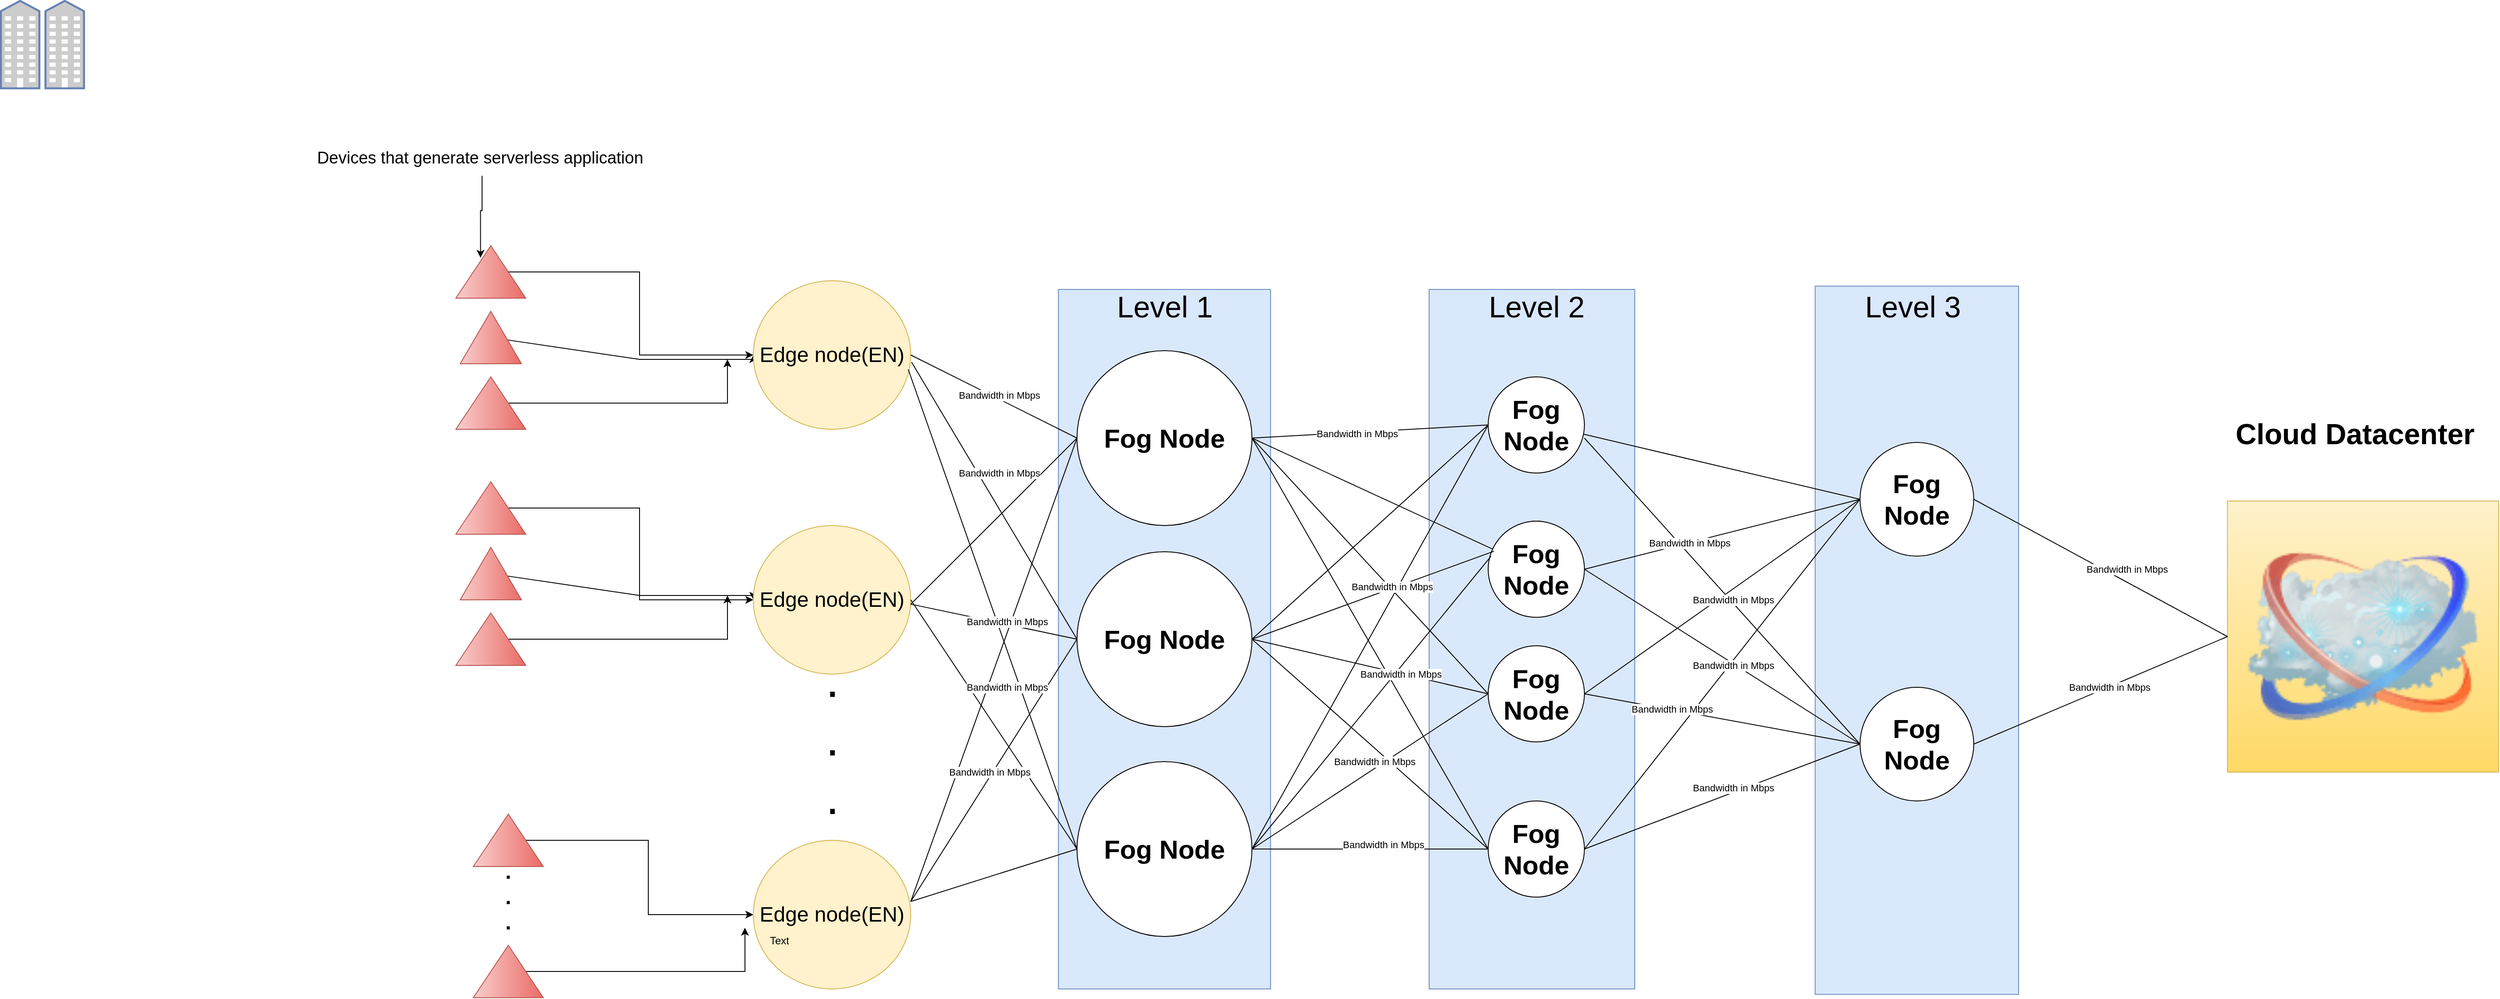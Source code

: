<mxfile version="26.0.6">
  <diagram name="Page-1" id="55a83fd1-7818-8e21-69c5-c3457e3827bb">
    <mxGraphModel dx="1975" dy="1334" grid="1" gridSize="10" guides="1" tooltips="1" connect="1" arrows="1" fold="1" page="1" pageScale="1" pageWidth="1100" pageHeight="850" background="none" math="0" shadow="0">
      <root>
        <mxCell id="0" />
        <mxCell id="1" parent="0" />
        <mxCell id="gfVH6GyXzhJhxpXVjkYv-19" style="edgeStyle=orthogonalEdgeStyle;rounded=0;orthogonalLoop=1;jettySize=auto;html=1;entryX=0;entryY=0.5;entryDx=0;entryDy=0;" parent="1" source="gfVH6GyXzhJhxpXVjkYv-20" target="gfVH6GyXzhJhxpXVjkYv-25" edge="1">
          <mxGeometry relative="1" as="geometry" />
        </mxCell>
        <mxCell id="gfVH6GyXzhJhxpXVjkYv-20" value="" style="triangle;whiteSpace=wrap;html=1;rotation=-90;fillColor=#f8cecc;gradientColor=#ea6b66;strokeColor=#b85450;" parent="1" vertex="1">
          <mxGeometry x="20" y="60" width="60" height="80" as="geometry" />
        </mxCell>
        <mxCell id="gfVH6GyXzhJhxpXVjkYv-21" style="edgeStyle=orthogonalEdgeStyle;rounded=0;orthogonalLoop=1;jettySize=auto;html=1;" parent="1" edge="1">
          <mxGeometry relative="1" as="geometry">
            <mxPoint x="320.47" y="200" as="targetPoint" />
            <mxPoint x="70.473" y="250.005" as="sourcePoint" />
            <Array as="points">
              <mxPoint x="321" y="250" />
            </Array>
          </mxGeometry>
        </mxCell>
        <mxCell id="gfVH6GyXzhJhxpXVjkYv-22" value="" style="triangle;whiteSpace=wrap;html=1;rotation=-90;fillColor=#f8cecc;gradientColor=#ea6b66;strokeColor=#b85450;" parent="1" vertex="1">
          <mxGeometry x="20" y="210" width="60" height="80" as="geometry" />
        </mxCell>
        <mxCell id="gfVH6GyXzhJhxpXVjkYv-23" style="edgeStyle=orthogonalEdgeStyle;rounded=0;orthogonalLoop=1;jettySize=auto;html=1;entryX=0;entryY=0.5;entryDx=0;entryDy=0;" parent="1" source="gfVH6GyXzhJhxpXVjkYv-24" target="gfVH6GyXzhJhxpXVjkYv-25" edge="1">
          <mxGeometry relative="1" as="geometry">
            <Array as="points">
              <mxPoint x="220" y="200" />
              <mxPoint x="321" y="200" />
            </Array>
          </mxGeometry>
        </mxCell>
        <mxCell id="gfVH6GyXzhJhxpXVjkYv-24" value="" style="triangle;whiteSpace=wrap;html=1;rotation=-90;fillColor=#f8cecc;gradientColor=#ea6b66;strokeColor=#b85450;" parent="1" vertex="1">
          <mxGeometry x="20" y="140" width="60" height="70" as="geometry" />
        </mxCell>
        <mxCell id="gfVH6GyXzhJhxpXVjkYv-25" value="&lt;font style=&quot;font-size: 24px;&quot;&gt;Edge node(EN)&lt;/font&gt;" style="ellipse;whiteSpace=wrap;html=1;fillColor=#fff2cc;strokeColor=#d6b656;" parent="1" vertex="1">
          <mxGeometry x="350" y="110" width="180" height="170" as="geometry" />
        </mxCell>
        <mxCell id="gfVH6GyXzhJhxpXVjkYv-26" style="edgeStyle=orthogonalEdgeStyle;rounded=0;orthogonalLoop=1;jettySize=auto;html=1;entryX=0;entryY=0.5;entryDx=0;entryDy=0;" parent="1" source="gfVH6GyXzhJhxpXVjkYv-27" target="gfVH6GyXzhJhxpXVjkYv-32" edge="1">
          <mxGeometry relative="1" as="geometry" />
        </mxCell>
        <mxCell id="gfVH6GyXzhJhxpXVjkYv-27" value="" style="triangle;whiteSpace=wrap;html=1;rotation=-90;fillColor=#f8cecc;gradientColor=#ea6b66;strokeColor=#b85450;" parent="1" vertex="1">
          <mxGeometry x="20" y="330" width="60" height="80" as="geometry" />
        </mxCell>
        <mxCell id="gfVH6GyXzhJhxpXVjkYv-28" style="edgeStyle=orthogonalEdgeStyle;rounded=0;orthogonalLoop=1;jettySize=auto;html=1;" parent="1" edge="1">
          <mxGeometry relative="1" as="geometry">
            <mxPoint x="320.47" y="470" as="targetPoint" />
            <mxPoint x="70.473" y="520.005" as="sourcePoint" />
            <Array as="points">
              <mxPoint x="321" y="520" />
            </Array>
          </mxGeometry>
        </mxCell>
        <mxCell id="gfVH6GyXzhJhxpXVjkYv-29" value="" style="triangle;whiteSpace=wrap;html=1;rotation=-90;fillColor=#f8cecc;gradientColor=#ea6b66;strokeColor=#b85450;" parent="1" vertex="1">
          <mxGeometry x="20" y="480" width="60" height="80" as="geometry" />
        </mxCell>
        <mxCell id="gfVH6GyXzhJhxpXVjkYv-30" style="edgeStyle=orthogonalEdgeStyle;rounded=0;orthogonalLoop=1;jettySize=auto;html=1;entryX=0;entryY=0.5;entryDx=0;entryDy=0;" parent="1" source="gfVH6GyXzhJhxpXVjkYv-31" target="gfVH6GyXzhJhxpXVjkYv-32" edge="1">
          <mxGeometry relative="1" as="geometry">
            <Array as="points">
              <mxPoint x="220" y="470" />
              <mxPoint x="321" y="470" />
            </Array>
          </mxGeometry>
        </mxCell>
        <mxCell id="gfVH6GyXzhJhxpXVjkYv-31" value="" style="triangle;whiteSpace=wrap;html=1;rotation=-90;fillColor=#f8cecc;gradientColor=#ea6b66;strokeColor=#b85450;" parent="1" vertex="1">
          <mxGeometry x="20" y="410" width="60" height="70" as="geometry" />
        </mxCell>
        <mxCell id="gfVH6GyXzhJhxpXVjkYv-32" value="&lt;font style=&quot;font-size: 24px;&quot;&gt;Edge node(EN)&lt;/font&gt;" style="ellipse;whiteSpace=wrap;html=1;fillColor=#fff2cc;strokeColor=#d6b656;" parent="1" vertex="1">
          <mxGeometry x="350" y="390" width="180" height="170" as="geometry" />
        </mxCell>
        <mxCell id="gfVH6GyXzhJhxpXVjkYv-33" style="edgeStyle=orthogonalEdgeStyle;rounded=0;orthogonalLoop=1;jettySize=auto;html=1;entryX=0;entryY=0.5;entryDx=0;entryDy=0;" parent="1" source="gfVH6GyXzhJhxpXVjkYv-34" target="gfVH6GyXzhJhxpXVjkYv-39" edge="1">
          <mxGeometry relative="1" as="geometry" />
        </mxCell>
        <mxCell id="gfVH6GyXzhJhxpXVjkYv-34" value="" style="triangle;whiteSpace=wrap;html=1;rotation=-90;fillColor=#f8cecc;gradientColor=#ea6b66;strokeColor=#b85450;" parent="1" vertex="1">
          <mxGeometry x="40" y="710" width="60" height="80" as="geometry" />
        </mxCell>
        <mxCell id="gfVH6GyXzhJhxpXVjkYv-35" style="edgeStyle=orthogonalEdgeStyle;rounded=0;orthogonalLoop=1;jettySize=auto;html=1;" parent="1" edge="1">
          <mxGeometry relative="1" as="geometry">
            <mxPoint x="340.47" y="850" as="targetPoint" />
            <mxPoint x="90.473" y="900.005" as="sourcePoint" />
            <Array as="points">
              <mxPoint x="341" y="900" />
            </Array>
          </mxGeometry>
        </mxCell>
        <mxCell id="gfVH6GyXzhJhxpXVjkYv-36" value="" style="triangle;whiteSpace=wrap;html=1;rotation=-90;fillColor=#f8cecc;gradientColor=#ea6b66;strokeColor=#b85450;" parent="1" vertex="1">
          <mxGeometry x="40" y="860" width="60" height="80" as="geometry" />
        </mxCell>
        <mxCell id="gfVH6GyXzhJhxpXVjkYv-39" value="&lt;font style=&quot;font-size: 24px;&quot;&gt;Edge node(EN)&lt;/font&gt;" style="ellipse;whiteSpace=wrap;html=1;fillColor=#fff2cc;strokeColor=#d6b656;" parent="1" vertex="1">
          <mxGeometry x="350" y="750" width="180" height="170" as="geometry" />
        </mxCell>
        <mxCell id="gfVH6GyXzhJhxpXVjkYv-41" value="" style="rounded=0;whiteSpace=wrap;html=1;rotation=90;fillColor=#dae8fc;strokeColor=#6c8ebf;" parent="1" vertex="1">
          <mxGeometry x="420" y="398.75" width="800" height="242.5" as="geometry" />
        </mxCell>
        <mxCell id="gfVH6GyXzhJhxpXVjkYv-42" value="" style="rounded=0;whiteSpace=wrap;html=1;rotation=90;fillColor=#dae8fc;strokeColor=#6c8ebf;" parent="1" vertex="1">
          <mxGeometry x="1275" y="405" width="810" height="232.5" as="geometry" />
        </mxCell>
        <mxCell id="gfVH6GyXzhJhxpXVjkYv-43" value="" style="rounded=0;whiteSpace=wrap;html=1;rotation=90;fillColor=#dae8fc;strokeColor=#6c8ebf;" parent="1" vertex="1">
          <mxGeometry x="840" y="402.5" width="800" height="235" as="geometry" />
        </mxCell>
        <mxCell id="gfVH6GyXzhJhxpXVjkYv-48" value="&lt;font style=&quot;font-size: 30px;&quot;&gt;&lt;b&gt;Fog Node&lt;/b&gt;&lt;/font&gt;" style="ellipse;whiteSpace=wrap;html=1;aspect=fixed;" parent="1" vertex="1">
          <mxGeometry x="720" y="190" width="200" height="200" as="geometry" />
        </mxCell>
        <mxCell id="gfVH6GyXzhJhxpXVjkYv-49" value="&lt;b style=&quot;font-size: 30px;&quot;&gt;Fog Node&lt;/b&gt;" style="ellipse;whiteSpace=wrap;html=1;aspect=fixed;" parent="1" vertex="1">
          <mxGeometry x="720" y="420" width="200" height="200" as="geometry" />
        </mxCell>
        <mxCell id="gfVH6GyXzhJhxpXVjkYv-50" value="&lt;b style=&quot;font-size: 30px;&quot;&gt;Fog Node&lt;/b&gt;" style="ellipse;whiteSpace=wrap;html=1;aspect=fixed;" parent="1" vertex="1">
          <mxGeometry x="720" y="660" width="200" height="200" as="geometry" />
        </mxCell>
        <mxCell id="gfVH6GyXzhJhxpXVjkYv-51" value="&lt;b style=&quot;font-size: 30px;&quot;&gt;Fog Node&lt;/b&gt;" style="ellipse;whiteSpace=wrap;html=1;aspect=fixed;" parent="1" vertex="1">
          <mxGeometry x="1190" y="220" width="110" height="110" as="geometry" />
        </mxCell>
        <mxCell id="gfVH6GyXzhJhxpXVjkYv-54" value="" style="ellipse;whiteSpace=wrap;html=1;aspect=fixed;" parent="1" vertex="1">
          <mxGeometry x="1205" y="385" width="80" height="80" as="geometry" />
        </mxCell>
        <mxCell id="gfVH6GyXzhJhxpXVjkYv-55" value="" style="ellipse;whiteSpace=wrap;html=1;aspect=fixed;" parent="1" vertex="1">
          <mxGeometry x="1205" y="540" width="80" height="80" as="geometry" />
        </mxCell>
        <mxCell id="gfVH6GyXzhJhxpXVjkYv-56" value="" style="ellipse;whiteSpace=wrap;html=1;aspect=fixed;" parent="1" vertex="1">
          <mxGeometry x="1205" y="710" width="80" height="80" as="geometry" />
        </mxCell>
        <mxCell id="gfVH6GyXzhJhxpXVjkYv-57" value="&lt;b style=&quot;font-size: 30px;&quot;&gt;Fog Node&lt;/b&gt;" style="ellipse;whiteSpace=wrap;html=1;aspect=fixed;" parent="1" vertex="1">
          <mxGeometry x="1615" y="295" width="130" height="130" as="geometry" />
        </mxCell>
        <mxCell id="gfVH6GyXzhJhxpXVjkYv-58" value="&lt;b style=&quot;font-size: 30px;&quot;&gt;Fog Node&lt;/b&gt;" style="ellipse;whiteSpace=wrap;html=1;aspect=fixed;" parent="1" vertex="1">
          <mxGeometry x="1615" y="575" width="130" height="130" as="geometry" />
        </mxCell>
        <mxCell id="gfVH6GyXzhJhxpXVjkYv-59" value="" style="whiteSpace=wrap;html=1;aspect=fixed;fillColor=#fff2cc;strokeColor=#d6b656;gradientColor=#ffd966;" parent="1" vertex="1">
          <mxGeometry x="2035" y="362" width="310" height="310" as="geometry" />
        </mxCell>
        <mxCell id="gfVH6GyXzhJhxpXVjkYv-60" value="" style="image;html=1;image=img/lib/clip_art/networking/Cloud_128x128.png" parent="1" vertex="1">
          <mxGeometry x="2055" y="419.75" width="270" height="194.5" as="geometry" />
        </mxCell>
        <mxCell id="gfVH6GyXzhJhxpXVjkYv-64" value="&lt;font style=&quot;font-size: 34px;&quot;&gt;Level 1&lt;/font&gt;" style="text;html=1;align=center;verticalAlign=middle;resizable=0;points=[];autosize=1;strokeColor=none;fillColor=none;" parent="1" vertex="1">
          <mxGeometry x="755" y="115" width="130" height="50" as="geometry" />
        </mxCell>
        <mxCell id="gfVH6GyXzhJhxpXVjkYv-65" value="&lt;font style=&quot;font-size: 34px;&quot;&gt;Level 2&lt;/font&gt;" style="text;html=1;align=center;verticalAlign=middle;resizable=0;points=[];autosize=1;strokeColor=none;fillColor=none;" parent="1" vertex="1">
          <mxGeometry x="1180" y="115" width="130" height="50" as="geometry" />
        </mxCell>
        <mxCell id="gfVH6GyXzhJhxpXVjkYv-66" value="&lt;font style=&quot;font-size: 34px;&quot;&gt;Level 3&lt;/font&gt;" style="text;html=1;align=center;verticalAlign=middle;resizable=0;points=[];autosize=1;strokeColor=none;fillColor=none;" parent="1" vertex="1">
          <mxGeometry x="1610" y="115" width="130" height="50" as="geometry" />
        </mxCell>
        <mxCell id="gfVH6GyXzhJhxpXVjkYv-67" value="&lt;font style=&quot;font-size: 33px;&quot;&gt;&lt;b&gt;Cloud Datacenter&amp;nbsp;&lt;/b&gt;&lt;/font&gt;" style="text;html=1;align=center;verticalAlign=middle;resizable=0;points=[];autosize=1;strokeColor=none;fillColor=none;" parent="1" vertex="1">
          <mxGeometry x="2030" y="260" width="310" height="50" as="geometry" />
        </mxCell>
        <mxCell id="gfVH6GyXzhJhxpXVjkYv-69" value="&lt;b style=&quot;font-size: 30px;&quot;&gt;Fog Node&lt;/b&gt;" style="ellipse;whiteSpace=wrap;html=1;aspect=fixed;" parent="1" vertex="1">
          <mxGeometry x="1190" y="385" width="110" height="110" as="geometry" />
        </mxCell>
        <mxCell id="gfVH6GyXzhJhxpXVjkYv-70" value="&lt;b style=&quot;font-size: 30px;&quot;&gt;Fog Node&lt;/b&gt;" style="ellipse;whiteSpace=wrap;html=1;aspect=fixed;" parent="1" vertex="1">
          <mxGeometry x="1190" y="527.5" width="110" height="110" as="geometry" />
        </mxCell>
        <mxCell id="gfVH6GyXzhJhxpXVjkYv-71" value="&lt;b style=&quot;font-size: 30px;&quot;&gt;Fog Node&lt;/b&gt;" style="ellipse;whiteSpace=wrap;html=1;aspect=fixed;" parent="1" vertex="1">
          <mxGeometry x="1190" y="705" width="110" height="110" as="geometry" />
        </mxCell>
        <mxCell id="gfVH6GyXzhJhxpXVjkYv-72" value="" style="fontColor=#0066CC;verticalAlign=top;verticalLabelPosition=bottom;labelPosition=center;align=center;html=1;outlineConnect=0;fillColor=#CCCCCC;strokeColor=#6881B3;gradientColor=none;gradientDirection=north;strokeWidth=2;shape=mxgraph.networks.community;" parent="1" vertex="1">
          <mxGeometry x="-510" y="-210" width="95" height="100" as="geometry" />
        </mxCell>
        <mxCell id="gfVH6GyXzhJhxpXVjkYv-77" value="" style="endArrow=none;html=1;rounded=0;entryX=0;entryY=0.5;entryDx=0;entryDy=0;exitX=1;exitY=0.5;exitDx=0;exitDy=0;" parent="1" source="gfVH6GyXzhJhxpXVjkYv-25" target="gfVH6GyXzhJhxpXVjkYv-48" edge="1">
          <mxGeometry width="50" height="50" relative="1" as="geometry">
            <mxPoint x="940" y="350" as="sourcePoint" />
            <mxPoint x="990" y="300" as="targetPoint" />
            <Array as="points" />
          </mxGeometry>
        </mxCell>
        <mxCell id="_U8R7I9dlbcm_qzRQH-U-3" value="Bandwidth in Mbps" style="edgeLabel;html=1;align=center;verticalAlign=middle;resizable=0;points=[];" vertex="1" connectable="0" parent="gfVH6GyXzhJhxpXVjkYv-77">
          <mxGeometry x="-0.209" y="-1" relative="1" as="geometry">
            <mxPoint x="26" y="7" as="offset" />
          </mxGeometry>
        </mxCell>
        <mxCell id="gfVH6GyXzhJhxpXVjkYv-78" value="" style="endArrow=none;html=1;rounded=0;exitX=1.005;exitY=0.548;exitDx=0;exitDy=0;exitPerimeter=0;entryX=0;entryY=0.5;entryDx=0;entryDy=0;" parent="1" source="gfVH6GyXzhJhxpXVjkYv-25" target="gfVH6GyXzhJhxpXVjkYv-49" edge="1">
          <mxGeometry width="50" height="50" relative="1" as="geometry">
            <mxPoint x="540" y="205" as="sourcePoint" />
            <mxPoint x="688" y="437" as="targetPoint" />
            <Array as="points" />
          </mxGeometry>
        </mxCell>
        <mxCell id="gfVH6GyXzhJhxpXVjkYv-79" value="" style="endArrow=none;html=1;rounded=0;entryX=0;entryY=0.5;entryDx=0;entryDy=0;exitX=0.984;exitY=0.597;exitDx=0;exitDy=0;exitPerimeter=0;" parent="1" source="gfVH6GyXzhJhxpXVjkYv-25" target="gfVH6GyXzhJhxpXVjkYv-50" edge="1">
          <mxGeometry width="50" height="50" relative="1" as="geometry">
            <mxPoint x="550" y="215" as="sourcePoint" />
            <mxPoint x="664" y="310" as="targetPoint" />
            <Array as="points" />
          </mxGeometry>
        </mxCell>
        <mxCell id="gfVH6GyXzhJhxpXVjkYv-80" value="" style="endArrow=none;html=1;rounded=0;entryX=0;entryY=0.5;entryDx=0;entryDy=0;" parent="1" target="gfVH6GyXzhJhxpXVjkYv-48" edge="1">
          <mxGeometry width="50" height="50" relative="1" as="geometry">
            <mxPoint x="530" y="480" as="sourcePoint" />
            <mxPoint x="580" y="420" as="targetPoint" />
          </mxGeometry>
        </mxCell>
        <mxCell id="gfVH6GyXzhJhxpXVjkYv-81" value="" style="endArrow=none;html=1;rounded=0;entryX=0;entryY=0.5;entryDx=0;entryDy=0;exitX=1;exitY=0.529;exitDx=0;exitDy=0;exitPerimeter=0;" parent="1" source="gfVH6GyXzhJhxpXVjkYv-32" target="gfVH6GyXzhJhxpXVjkYv-49" edge="1">
          <mxGeometry width="50" height="50" relative="1" as="geometry">
            <mxPoint x="540" y="470" as="sourcePoint" />
            <mxPoint x="590" y="420" as="targetPoint" />
          </mxGeometry>
        </mxCell>
        <mxCell id="gfVH6GyXzhJhxpXVjkYv-82" value="" style="endArrow=none;html=1;rounded=0;entryX=0;entryY=0.5;entryDx=0;entryDy=0;exitX=1;exitY=0.5;exitDx=0;exitDy=0;" parent="1" source="gfVH6GyXzhJhxpXVjkYv-32" target="gfVH6GyXzhJhxpXVjkYv-50" edge="1">
          <mxGeometry width="50" height="50" relative="1" as="geometry">
            <mxPoint x="540" y="580" as="sourcePoint" />
            <mxPoint x="590" y="530" as="targetPoint" />
          </mxGeometry>
        </mxCell>
        <mxCell id="gfVH6GyXzhJhxpXVjkYv-83" value="" style="endArrow=none;html=1;rounded=0;entryX=0;entryY=0.5;entryDx=0;entryDy=0;" parent="1" target="gfVH6GyXzhJhxpXVjkYv-48" edge="1">
          <mxGeometry width="50" height="50" relative="1" as="geometry">
            <mxPoint x="530" y="820" as="sourcePoint" />
            <mxPoint x="580" y="770" as="targetPoint" />
          </mxGeometry>
        </mxCell>
        <mxCell id="gfVH6GyXzhJhxpXVjkYv-84" value="" style="endArrow=none;html=1;rounded=0;entryX=0;entryY=0.5;entryDx=0;entryDy=0;" parent="1" target="gfVH6GyXzhJhxpXVjkYv-49" edge="1">
          <mxGeometry width="50" height="50" relative="1" as="geometry">
            <mxPoint x="530" y="820" as="sourcePoint" />
            <mxPoint x="580" y="770" as="targetPoint" />
          </mxGeometry>
        </mxCell>
        <mxCell id="gfVH6GyXzhJhxpXVjkYv-85" value="" style="endArrow=none;html=1;rounded=0;entryX=0;entryY=0.5;entryDx=0;entryDy=0;" parent="1" target="gfVH6GyXzhJhxpXVjkYv-50" edge="1">
          <mxGeometry width="50" height="50" relative="1" as="geometry">
            <mxPoint x="530" y="820" as="sourcePoint" />
            <mxPoint x="640" y="760" as="targetPoint" />
          </mxGeometry>
        </mxCell>
        <mxCell id="gfVH6GyXzhJhxpXVjkYv-86" value="" style="endArrow=none;html=1;rounded=0;entryX=0;entryY=0.5;entryDx=0;entryDy=0;" parent="1" target="gfVH6GyXzhJhxpXVjkYv-51" edge="1">
          <mxGeometry width="50" height="50" relative="1" as="geometry">
            <mxPoint x="920" y="290" as="sourcePoint" />
            <mxPoint x="970" y="230" as="targetPoint" />
          </mxGeometry>
        </mxCell>
        <mxCell id="gfVH6GyXzhJhxpXVjkYv-87" value="" style="endArrow=none;html=1;rounded=0;exitX=1;exitY=0.5;exitDx=0;exitDy=0;" parent="1" source="gfVH6GyXzhJhxpXVjkYv-48" target="gfVH6GyXzhJhxpXVjkYv-69" edge="1">
          <mxGeometry width="50" height="50" relative="1" as="geometry">
            <mxPoint x="960" y="350" as="sourcePoint" />
            <mxPoint x="1010" y="300" as="targetPoint" />
          </mxGeometry>
        </mxCell>
        <mxCell id="gfVH6GyXzhJhxpXVjkYv-88" value="" style="endArrow=none;html=1;rounded=0;entryX=0;entryY=0.5;entryDx=0;entryDy=0;exitX=1;exitY=0.5;exitDx=0;exitDy=0;" parent="1" source="gfVH6GyXzhJhxpXVjkYv-48" target="gfVH6GyXzhJhxpXVjkYv-70" edge="1">
          <mxGeometry width="50" height="50" relative="1" as="geometry">
            <mxPoint x="960" y="380" as="sourcePoint" />
            <mxPoint x="1010" y="330" as="targetPoint" />
          </mxGeometry>
        </mxCell>
        <mxCell id="gfVH6GyXzhJhxpXVjkYv-89" value="" style="endArrow=none;html=1;rounded=0;entryX=0;entryY=0.5;entryDx=0;entryDy=0;" parent="1" target="gfVH6GyXzhJhxpXVjkYv-71" edge="1">
          <mxGeometry width="50" height="50" relative="1" as="geometry">
            <mxPoint x="920" y="290" as="sourcePoint" />
            <mxPoint x="1060" y="470" as="targetPoint" />
          </mxGeometry>
        </mxCell>
        <mxCell id="gfVH6GyXzhJhxpXVjkYv-90" value="" style="endArrow=none;html=1;rounded=0;exitX=1;exitY=0.5;exitDx=0;exitDy=0;entryX=0;entryY=0.5;entryDx=0;entryDy=0;" parent="1" source="gfVH6GyXzhJhxpXVjkYv-49" target="gfVH6GyXzhJhxpXVjkYv-51" edge="1">
          <mxGeometry width="50" height="50" relative="1" as="geometry">
            <mxPoint x="980" y="520" as="sourcePoint" />
            <mxPoint x="1020" y="460" as="targetPoint" />
          </mxGeometry>
        </mxCell>
        <mxCell id="gfVH6GyXzhJhxpXVjkYv-91" value="" style="endArrow=none;html=1;rounded=0;entryX=0.06;entryY=0.313;entryDx=0;entryDy=0;entryPerimeter=0;exitX=1;exitY=0.5;exitDx=0;exitDy=0;" parent="1" source="gfVH6GyXzhJhxpXVjkYv-49" target="gfVH6GyXzhJhxpXVjkYv-69" edge="1">
          <mxGeometry width="50" height="50" relative="1" as="geometry">
            <mxPoint x="950" y="590" as="sourcePoint" />
            <mxPoint x="1000" y="540" as="targetPoint" />
          </mxGeometry>
        </mxCell>
        <mxCell id="gfVH6GyXzhJhxpXVjkYv-92" value="" style="endArrow=none;html=1;rounded=0;entryX=0;entryY=0.5;entryDx=0;entryDy=0;exitX=1;exitY=0.5;exitDx=0;exitDy=0;" parent="1" source="gfVH6GyXzhJhxpXVjkYv-49" target="gfVH6GyXzhJhxpXVjkYv-70" edge="1">
          <mxGeometry width="50" height="50" relative="1" as="geometry">
            <mxPoint x="970" y="600" as="sourcePoint" />
            <mxPoint x="1020" y="550" as="targetPoint" />
          </mxGeometry>
        </mxCell>
        <mxCell id="gfVH6GyXzhJhxpXVjkYv-93" value="" style="endArrow=none;html=1;rounded=0;entryX=0;entryY=0.5;entryDx=0;entryDy=0;exitX=1;exitY=0.5;exitDx=0;exitDy=0;" parent="1" source="gfVH6GyXzhJhxpXVjkYv-49" target="gfVH6GyXzhJhxpXVjkYv-71" edge="1">
          <mxGeometry width="50" height="50" relative="1" as="geometry">
            <mxPoint x="950" y="610" as="sourcePoint" />
            <mxPoint x="1000" y="560" as="targetPoint" />
          </mxGeometry>
        </mxCell>
        <mxCell id="gfVH6GyXzhJhxpXVjkYv-94" value="" style="endArrow=none;html=1;rounded=0;exitX=1;exitY=0.5;exitDx=0;exitDy=0;entryX=0;entryY=0.5;entryDx=0;entryDy=0;" parent="1" source="gfVH6GyXzhJhxpXVjkYv-50" target="gfVH6GyXzhJhxpXVjkYv-51" edge="1">
          <mxGeometry width="50" height="50" relative="1" as="geometry">
            <mxPoint x="990" y="740" as="sourcePoint" />
            <mxPoint x="1050" y="680" as="targetPoint" />
          </mxGeometry>
        </mxCell>
        <mxCell id="gfVH6GyXzhJhxpXVjkYv-95" value="" style="endArrow=none;html=1;rounded=0;entryX=0.029;entryY=0.365;entryDx=0;entryDy=0;entryPerimeter=0;exitX=1;exitY=0.5;exitDx=0;exitDy=0;" parent="1" source="gfVH6GyXzhJhxpXVjkYv-50" target="gfVH6GyXzhJhxpXVjkYv-69" edge="1">
          <mxGeometry width="50" height="50" relative="1" as="geometry">
            <mxPoint x="1000" y="780" as="sourcePoint" />
            <mxPoint x="1050" y="730" as="targetPoint" />
          </mxGeometry>
        </mxCell>
        <mxCell id="gfVH6GyXzhJhxpXVjkYv-96" value="" style="endArrow=none;html=1;rounded=0;entryX=0;entryY=0.5;entryDx=0;entryDy=0;" parent="1" target="gfVH6GyXzhJhxpXVjkYv-70" edge="1">
          <mxGeometry width="50" height="50" relative="1" as="geometry">
            <mxPoint x="920" y="760" as="sourcePoint" />
            <mxPoint x="1000" y="740" as="targetPoint" />
          </mxGeometry>
        </mxCell>
        <mxCell id="gfVH6GyXzhJhxpXVjkYv-97" value="" style="endArrow=none;html=1;rounded=0;entryX=0;entryY=0.5;entryDx=0;entryDy=0;exitX=1;exitY=0.5;exitDx=0;exitDy=0;" parent="1" source="gfVH6GyXzhJhxpXVjkYv-50" target="gfVH6GyXzhJhxpXVjkYv-71" edge="1">
          <mxGeometry width="50" height="50" relative="1" as="geometry">
            <mxPoint x="960" y="800" as="sourcePoint" />
            <mxPoint x="1010" y="750" as="targetPoint" />
          </mxGeometry>
        </mxCell>
        <mxCell id="gfVH6GyXzhJhxpXVjkYv-98" value="" style="endArrow=none;html=1;rounded=0;entryX=0;entryY=0.5;entryDx=0;entryDy=0;exitX=0.995;exitY=0.597;exitDx=0;exitDy=0;exitPerimeter=0;" parent="1" source="gfVH6GyXzhJhxpXVjkYv-51" target="gfVH6GyXzhJhxpXVjkYv-57" edge="1">
          <mxGeometry width="50" height="50" relative="1" as="geometry">
            <mxPoint x="1390" y="310" as="sourcePoint" />
            <mxPoint x="1440" y="260" as="targetPoint" />
          </mxGeometry>
        </mxCell>
        <mxCell id="gfVH6GyXzhJhxpXVjkYv-99" value="" style="endArrow=none;html=1;rounded=0;entryX=0;entryY=0.5;entryDx=0;entryDy=0;exitX=1;exitY=0.5;exitDx=0;exitDy=0;" parent="1" source="gfVH6GyXzhJhxpXVjkYv-69" target="gfVH6GyXzhJhxpXVjkYv-57" edge="1">
          <mxGeometry width="50" height="50" relative="1" as="geometry">
            <mxPoint x="1400" y="420" as="sourcePoint" />
            <mxPoint x="1450" y="370" as="targetPoint" />
          </mxGeometry>
        </mxCell>
        <mxCell id="gfVH6GyXzhJhxpXVjkYv-100" value="" style="endArrow=none;html=1;rounded=0;entryX=0;entryY=0.5;entryDx=0;entryDy=0;exitX=1;exitY=0.5;exitDx=0;exitDy=0;" parent="1" source="gfVH6GyXzhJhxpXVjkYv-70" target="gfVH6GyXzhJhxpXVjkYv-57" edge="1">
          <mxGeometry width="50" height="50" relative="1" as="geometry">
            <mxPoint x="1380" y="530" as="sourcePoint" />
            <mxPoint x="1430" y="480" as="targetPoint" />
          </mxGeometry>
        </mxCell>
        <mxCell id="gfVH6GyXzhJhxpXVjkYv-102" value="" style="endArrow=none;html=1;rounded=0;entryX=0;entryY=0.5;entryDx=0;entryDy=0;exitX=1;exitY=0.5;exitDx=0;exitDy=0;" parent="1" source="gfVH6GyXzhJhxpXVjkYv-70" target="gfVH6GyXzhJhxpXVjkYv-58" edge="1">
          <mxGeometry width="50" height="50" relative="1" as="geometry">
            <mxPoint x="1440" y="600" as="sourcePoint" />
            <mxPoint x="1490" y="550" as="targetPoint" />
          </mxGeometry>
        </mxCell>
        <mxCell id="gfVH6GyXzhJhxpXVjkYv-103" value="" style="endArrow=none;html=1;rounded=0;entryX=0;entryY=0.5;entryDx=0;entryDy=0;exitX=1;exitY=0.5;exitDx=0;exitDy=0;" parent="1" source="gfVH6GyXzhJhxpXVjkYv-71" target="gfVH6GyXzhJhxpXVjkYv-57" edge="1">
          <mxGeometry width="50" height="50" relative="1" as="geometry">
            <mxPoint x="1430" y="570" as="sourcePoint" />
            <mxPoint x="1480" y="520" as="targetPoint" />
          </mxGeometry>
        </mxCell>
        <mxCell id="gfVH6GyXzhJhxpXVjkYv-104" value="" style="endArrow=none;html=1;rounded=0;entryX=0;entryY=0.5;entryDx=0;entryDy=0;exitX=1;exitY=0.5;exitDx=0;exitDy=0;" parent="1" source="gfVH6GyXzhJhxpXVjkYv-71" target="gfVH6GyXzhJhxpXVjkYv-58" edge="1">
          <mxGeometry width="50" height="50" relative="1" as="geometry">
            <mxPoint x="1370" y="750" as="sourcePoint" />
            <mxPoint x="1420" y="700" as="targetPoint" />
          </mxGeometry>
        </mxCell>
        <mxCell id="gfVH6GyXzhJhxpXVjkYv-105" value="" style="endArrow=none;html=1;rounded=0;entryX=0;entryY=0.5;entryDx=0;entryDy=0;" parent="1" target="gfVH6GyXzhJhxpXVjkYv-58" edge="1">
          <mxGeometry width="50" height="50" relative="1" as="geometry">
            <mxPoint x="1300" y="290" as="sourcePoint" />
            <mxPoint x="1470" y="190" as="targetPoint" />
          </mxGeometry>
        </mxCell>
        <mxCell id="gfVH6GyXzhJhxpXVjkYv-106" value="" style="endArrow=none;html=1;rounded=0;entryX=0;entryY=0.5;entryDx=0;entryDy=0;exitX=1;exitY=0.5;exitDx=0;exitDy=0;" parent="1" source="gfVH6GyXzhJhxpXVjkYv-69" target="gfVH6GyXzhJhxpXVjkYv-58" edge="1">
          <mxGeometry width="50" height="50" relative="1" as="geometry">
            <mxPoint x="1400" y="390" as="sourcePoint" />
            <mxPoint x="1450" y="340" as="targetPoint" />
          </mxGeometry>
        </mxCell>
        <mxCell id="gfVH6GyXzhJhxpXVjkYv-107" value="" style="endArrow=none;html=1;rounded=0;entryX=0;entryY=0.5;entryDx=0;entryDy=0;exitX=1;exitY=0.5;exitDx=0;exitDy=0;" parent="1" source="gfVH6GyXzhJhxpXVjkYv-57" target="gfVH6GyXzhJhxpXVjkYv-59" edge="1">
          <mxGeometry width="50" height="50" relative="1" as="geometry">
            <mxPoint x="1890" y="320" as="sourcePoint" />
            <mxPoint x="1940" y="270" as="targetPoint" />
          </mxGeometry>
        </mxCell>
        <mxCell id="gfVH6GyXzhJhxpXVjkYv-108" value="" style="endArrow=none;html=1;rounded=0;exitX=1;exitY=0.5;exitDx=0;exitDy=0;entryX=0;entryY=0.5;entryDx=0;entryDy=0;" parent="1" source="gfVH6GyXzhJhxpXVjkYv-58" target="gfVH6GyXzhJhxpXVjkYv-59" edge="1">
          <mxGeometry width="50" height="50" relative="1" as="geometry">
            <mxPoint x="1850" y="560" as="sourcePoint" />
            <mxPoint x="1940" y="590" as="targetPoint" />
          </mxGeometry>
        </mxCell>
        <mxCell id="gfVH6GyXzhJhxpXVjkYv-109" value="&lt;font style=&quot;font-size: 19px;&quot;&gt;Devices that generate serverless application&amp;nbsp;&lt;/font&gt;" style="text;html=1;align=center;verticalAlign=middle;resizable=0;points=[];autosize=1;strokeColor=none;fillColor=none;" parent="1" vertex="1">
          <mxGeometry x="-160" y="-50" width="400" height="40" as="geometry" />
        </mxCell>
        <mxCell id="gfVH6GyXzhJhxpXVjkYv-110" style="edgeStyle=orthogonalEdgeStyle;rounded=0;orthogonalLoop=1;jettySize=auto;html=1;entryX=0.77;entryY=0.353;entryDx=0;entryDy=0;entryPerimeter=0;" parent="1" source="gfVH6GyXzhJhxpXVjkYv-109" target="gfVH6GyXzhJhxpXVjkYv-20" edge="1">
          <mxGeometry relative="1" as="geometry" />
        </mxCell>
        <mxCell id="gfVH6GyXzhJhxpXVjkYv-111" value="Text" style="text;html=1;align=center;verticalAlign=middle;whiteSpace=wrap;rounded=0;" parent="1" vertex="1">
          <mxGeometry x="350" y="850" width="60" height="30" as="geometry" />
        </mxCell>
        <mxCell id="gfVH6GyXzhJhxpXVjkYv-112" value="&lt;font style=&quot;font-size: 24px;&quot;&gt;&lt;b style=&quot;&quot;&gt;.&lt;/b&gt;&lt;/font&gt;&lt;div&gt;&lt;font style=&quot;font-size: 24px;&quot;&gt;&lt;b&gt;.&lt;/b&gt;&lt;/font&gt;&lt;/div&gt;&lt;div&gt;&lt;font style=&quot;font-size: 24px;&quot;&gt;&lt;b style=&quot;&quot;&gt;.&lt;/b&gt;&lt;/font&gt;&lt;/div&gt;" style="text;html=1;align=center;verticalAlign=middle;whiteSpace=wrap;rounded=0;" parent="1" vertex="1">
          <mxGeometry x="40" y="800" width="60" height="30" as="geometry" />
        </mxCell>
        <mxCell id="_U8R7I9dlbcm_qzRQH-U-2" value="&lt;font style=&quot;font-size: 56px;&quot;&gt;.&lt;/font&gt;&lt;div&gt;&lt;font style=&quot;font-size: 56px;&quot;&gt;.&lt;/font&gt;&lt;/div&gt;&lt;div&gt;&lt;font style=&quot;font-size: 56px;&quot;&gt;.&lt;/font&gt;&lt;/div&gt;&lt;div&gt;&lt;br&gt;&lt;/div&gt;" style="text;html=1;align=center;verticalAlign=middle;resizable=0;points=[];autosize=1;strokeColor=none;fillColor=none;" vertex="1" parent="1">
          <mxGeometry x="420" y="525" width="40" height="230" as="geometry" />
        </mxCell>
        <mxCell id="_U8R7I9dlbcm_qzRQH-U-4" value="Bandwidth in Mbps" style="edgeLabel;html=1;align=center;verticalAlign=middle;resizable=0;points=[];" vertex="1" connectable="0" parent="1">
          <mxGeometry x="630.264" y="240.25" as="geometry" />
        </mxCell>
        <mxCell id="_U8R7I9dlbcm_qzRQH-U-5" value="Bandwidth in Mbps" style="edgeLabel;html=1;align=center;verticalAlign=middle;resizable=0;points=[];" vertex="1" connectable="0" parent="1">
          <mxGeometry x="1040.004" y="285.0" as="geometry" />
        </mxCell>
        <mxCell id="_U8R7I9dlbcm_qzRQH-U-6" value="Bandwidth in Mbps" style="edgeLabel;html=1;align=center;verticalAlign=middle;resizable=0;points=[];" vertex="1" connectable="0" parent="1">
          <mxGeometry x="630.264" y="330.0" as="geometry" />
        </mxCell>
        <mxCell id="_U8R7I9dlbcm_qzRQH-U-7" value="Bandwidth in Mbps" style="edgeLabel;html=1;align=center;verticalAlign=middle;resizable=0;points=[];" vertex="1" connectable="0" parent="1">
          <mxGeometry x="1080.004" y="460.0" as="geometry" />
        </mxCell>
        <mxCell id="_U8R7I9dlbcm_qzRQH-U-8" value="Bandwidth in Mbps" style="edgeLabel;html=1;align=center;verticalAlign=middle;resizable=0;points=[];" vertex="1" connectable="0" parent="1">
          <mxGeometry x="1090.004" y="560.0" as="geometry" />
        </mxCell>
        <mxCell id="_U8R7I9dlbcm_qzRQH-U-9" value="Bandwidth in Mbps" style="edgeLabel;html=1;align=center;verticalAlign=middle;resizable=0;points=[];" vertex="1" connectable="0" parent="1">
          <mxGeometry x="640.004" y="500.0" as="geometry" />
        </mxCell>
        <mxCell id="_U8R7I9dlbcm_qzRQH-U-10" value="Bandwidth in Mbps" style="edgeLabel;html=1;align=center;verticalAlign=middle;resizable=0;points=[];" vertex="1" connectable="0" parent="1">
          <mxGeometry x="620.004" y="672.0" as="geometry" />
        </mxCell>
        <mxCell id="_U8R7I9dlbcm_qzRQH-U-11" value="Bandwidth in Mbps" style="edgeLabel;html=1;align=center;verticalAlign=middle;resizable=0;points=[];" vertex="1" connectable="0" parent="1">
          <mxGeometry x="1420.004" y="410.0" as="geometry" />
        </mxCell>
        <mxCell id="_U8R7I9dlbcm_qzRQH-U-12" value="Bandwidth in Mbps" style="edgeLabel;html=1;align=center;verticalAlign=middle;resizable=0;points=[];" vertex="1" connectable="0" parent="1">
          <mxGeometry x="1470.004" y="475.0" as="geometry" />
        </mxCell>
        <mxCell id="_U8R7I9dlbcm_qzRQH-U-13" value="Bandwidth in Mbps" style="edgeLabel;html=1;align=center;verticalAlign=middle;resizable=0;points=[];" vertex="1" connectable="0" parent="1">
          <mxGeometry x="1470.004" y="550.0" as="geometry" />
        </mxCell>
        <mxCell id="_U8R7I9dlbcm_qzRQH-U-14" value="Bandwidth in Mbps" style="edgeLabel;html=1;align=center;verticalAlign=middle;resizable=0;points=[];" vertex="1" connectable="0" parent="1">
          <mxGeometry x="1400.004" y="600.0" as="geometry" />
        </mxCell>
        <mxCell id="_U8R7I9dlbcm_qzRQH-U-15" value="Bandwidth in Mbps" style="edgeLabel;html=1;align=center;verticalAlign=middle;resizable=0;points=[];" vertex="1" connectable="0" parent="1">
          <mxGeometry x="1470.004" y="690.0" as="geometry" />
        </mxCell>
        <mxCell id="_U8R7I9dlbcm_qzRQH-U-16" value="Bandwidth in Mbps" style="edgeLabel;html=1;align=center;verticalAlign=middle;resizable=0;points=[];" vertex="1" connectable="0" parent="1">
          <mxGeometry x="1920.004" y="440.0" as="geometry" />
        </mxCell>
        <mxCell id="_U8R7I9dlbcm_qzRQH-U-17" value="Bandwidth in Mbps" style="edgeLabel;html=1;align=center;verticalAlign=middle;resizable=0;points=[];" vertex="1" connectable="0" parent="1">
          <mxGeometry x="1900.004" y="575.0" as="geometry" />
        </mxCell>
        <mxCell id="_U8R7I9dlbcm_qzRQH-U-18" value="Bandwidth in Mbps" style="edgeLabel;html=1;align=center;verticalAlign=middle;resizable=0;points=[];" vertex="1" connectable="0" parent="1">
          <mxGeometry x="1070.004" y="755.0" as="geometry" />
        </mxCell>
        <mxCell id="_U8R7I9dlbcm_qzRQH-U-19" value="Bandwidth in Mbps" style="edgeLabel;html=1;align=center;verticalAlign=middle;resizable=0;points=[];" vertex="1" connectable="0" parent="1">
          <mxGeometry x="1060.004" y="660.0" as="geometry" />
        </mxCell>
        <mxCell id="_U8R7I9dlbcm_qzRQH-U-20" value="Bandwidth in Mbps" style="edgeLabel;html=1;align=center;verticalAlign=middle;resizable=0;points=[];" vertex="1" connectable="0" parent="1">
          <mxGeometry x="640.004" y="575.0" as="geometry" />
        </mxCell>
      </root>
    </mxGraphModel>
  </diagram>
</mxfile>
